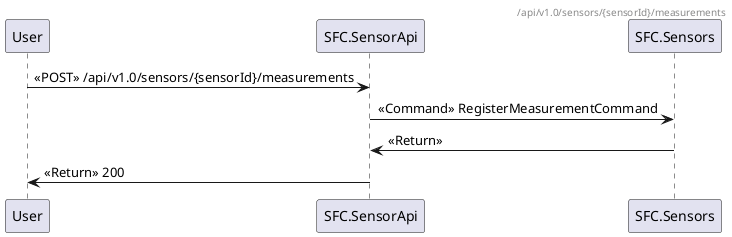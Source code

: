 @startuml
header /api/v1.0/sensors/{sensorId}/measurements
User -> SFC.SensorApi : <<POST>> /api/v1.0/sensors/{sensorId}/measurements
SFC.SensorApi -> SFC.Sensors : <<Command>> RegisterMeasurementCommand
SFC.Sensors -> SFC.SensorApi : <<Return>> 
SFC.SensorApi -> User: <<Return>> 200
@enduml
